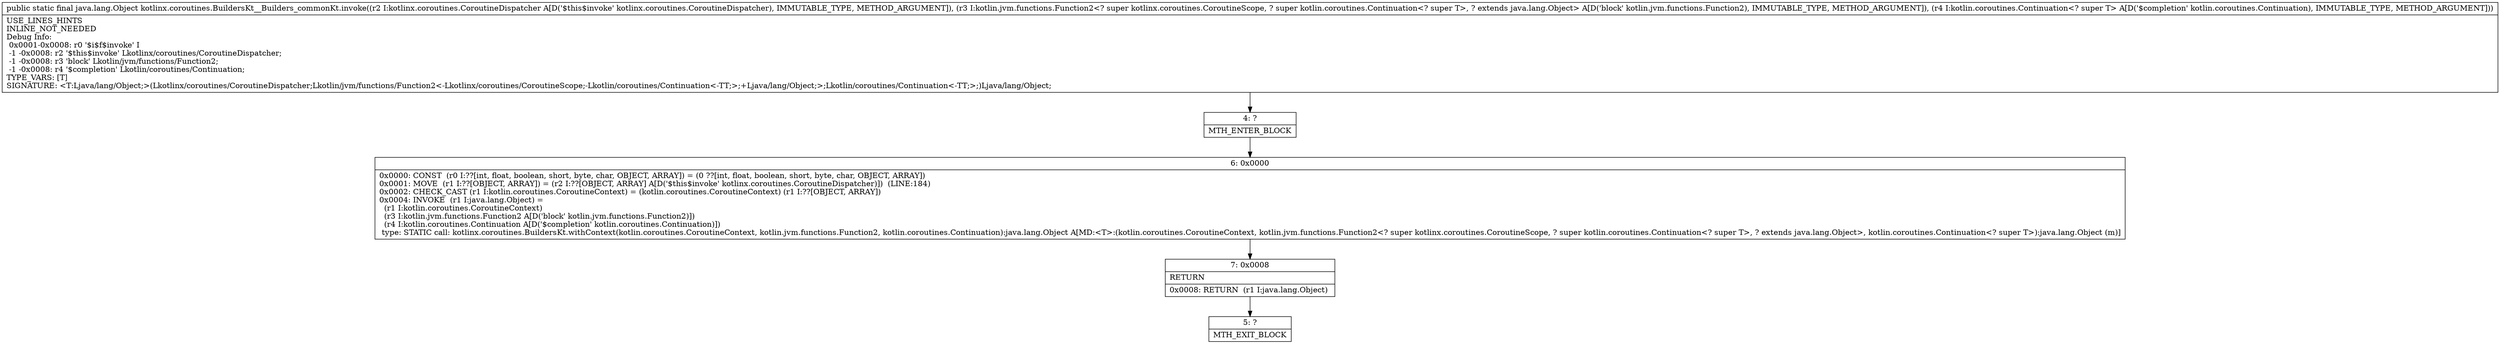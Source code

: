 digraph "CFG forkotlinx.coroutines.BuildersKt__Builders_commonKt.invoke(Lkotlinx\/coroutines\/CoroutineDispatcher;Lkotlin\/jvm\/functions\/Function2;Lkotlin\/coroutines\/Continuation;)Ljava\/lang\/Object;" {
Node_4 [shape=record,label="{4\:\ ?|MTH_ENTER_BLOCK\l}"];
Node_6 [shape=record,label="{6\:\ 0x0000|0x0000: CONST  (r0 I:??[int, float, boolean, short, byte, char, OBJECT, ARRAY]) = (0 ??[int, float, boolean, short, byte, char, OBJECT, ARRAY]) \l0x0001: MOVE  (r1 I:??[OBJECT, ARRAY]) = (r2 I:??[OBJECT, ARRAY] A[D('$this$invoke' kotlinx.coroutines.CoroutineDispatcher)])  (LINE:184)\l0x0002: CHECK_CAST (r1 I:kotlin.coroutines.CoroutineContext) = (kotlin.coroutines.CoroutineContext) (r1 I:??[OBJECT, ARRAY]) \l0x0004: INVOKE  (r1 I:java.lang.Object) = \l  (r1 I:kotlin.coroutines.CoroutineContext)\l  (r3 I:kotlin.jvm.functions.Function2 A[D('block' kotlin.jvm.functions.Function2)])\l  (r4 I:kotlin.coroutines.Continuation A[D('$completion' kotlin.coroutines.Continuation)])\l type: STATIC call: kotlinx.coroutines.BuildersKt.withContext(kotlin.coroutines.CoroutineContext, kotlin.jvm.functions.Function2, kotlin.coroutines.Continuation):java.lang.Object A[MD:\<T\>:(kotlin.coroutines.CoroutineContext, kotlin.jvm.functions.Function2\<? super kotlinx.coroutines.CoroutineScope, ? super kotlin.coroutines.Continuation\<? super T\>, ? extends java.lang.Object\>, kotlin.coroutines.Continuation\<? super T\>):java.lang.Object (m)]\l}"];
Node_7 [shape=record,label="{7\:\ 0x0008|RETURN\l|0x0008: RETURN  (r1 I:java.lang.Object) \l}"];
Node_5 [shape=record,label="{5\:\ ?|MTH_EXIT_BLOCK\l}"];
MethodNode[shape=record,label="{public static final java.lang.Object kotlinx.coroutines.BuildersKt__Builders_commonKt.invoke((r2 I:kotlinx.coroutines.CoroutineDispatcher A[D('$this$invoke' kotlinx.coroutines.CoroutineDispatcher), IMMUTABLE_TYPE, METHOD_ARGUMENT]), (r3 I:kotlin.jvm.functions.Function2\<? super kotlinx.coroutines.CoroutineScope, ? super kotlin.coroutines.Continuation\<? super T\>, ? extends java.lang.Object\> A[D('block' kotlin.jvm.functions.Function2), IMMUTABLE_TYPE, METHOD_ARGUMENT]), (r4 I:kotlin.coroutines.Continuation\<? super T\> A[D('$completion' kotlin.coroutines.Continuation), IMMUTABLE_TYPE, METHOD_ARGUMENT]))  | USE_LINES_HINTS\lINLINE_NOT_NEEDED\lDebug Info:\l  0x0001\-0x0008: r0 '$i$f$invoke' I\l  \-1 \-0x0008: r2 '$this$invoke' Lkotlinx\/coroutines\/CoroutineDispatcher;\l  \-1 \-0x0008: r3 'block' Lkotlin\/jvm\/functions\/Function2;\l  \-1 \-0x0008: r4 '$completion' Lkotlin\/coroutines\/Continuation;\lTYPE_VARS: [T]\lSIGNATURE: \<T:Ljava\/lang\/Object;\>(Lkotlinx\/coroutines\/CoroutineDispatcher;Lkotlin\/jvm\/functions\/Function2\<\-Lkotlinx\/coroutines\/CoroutineScope;\-Lkotlin\/coroutines\/Continuation\<\-TT;\>;+Ljava\/lang\/Object;\>;Lkotlin\/coroutines\/Continuation\<\-TT;\>;)Ljava\/lang\/Object;\l}"];
MethodNode -> Node_4;Node_4 -> Node_6;
Node_6 -> Node_7;
Node_7 -> Node_5;
}

